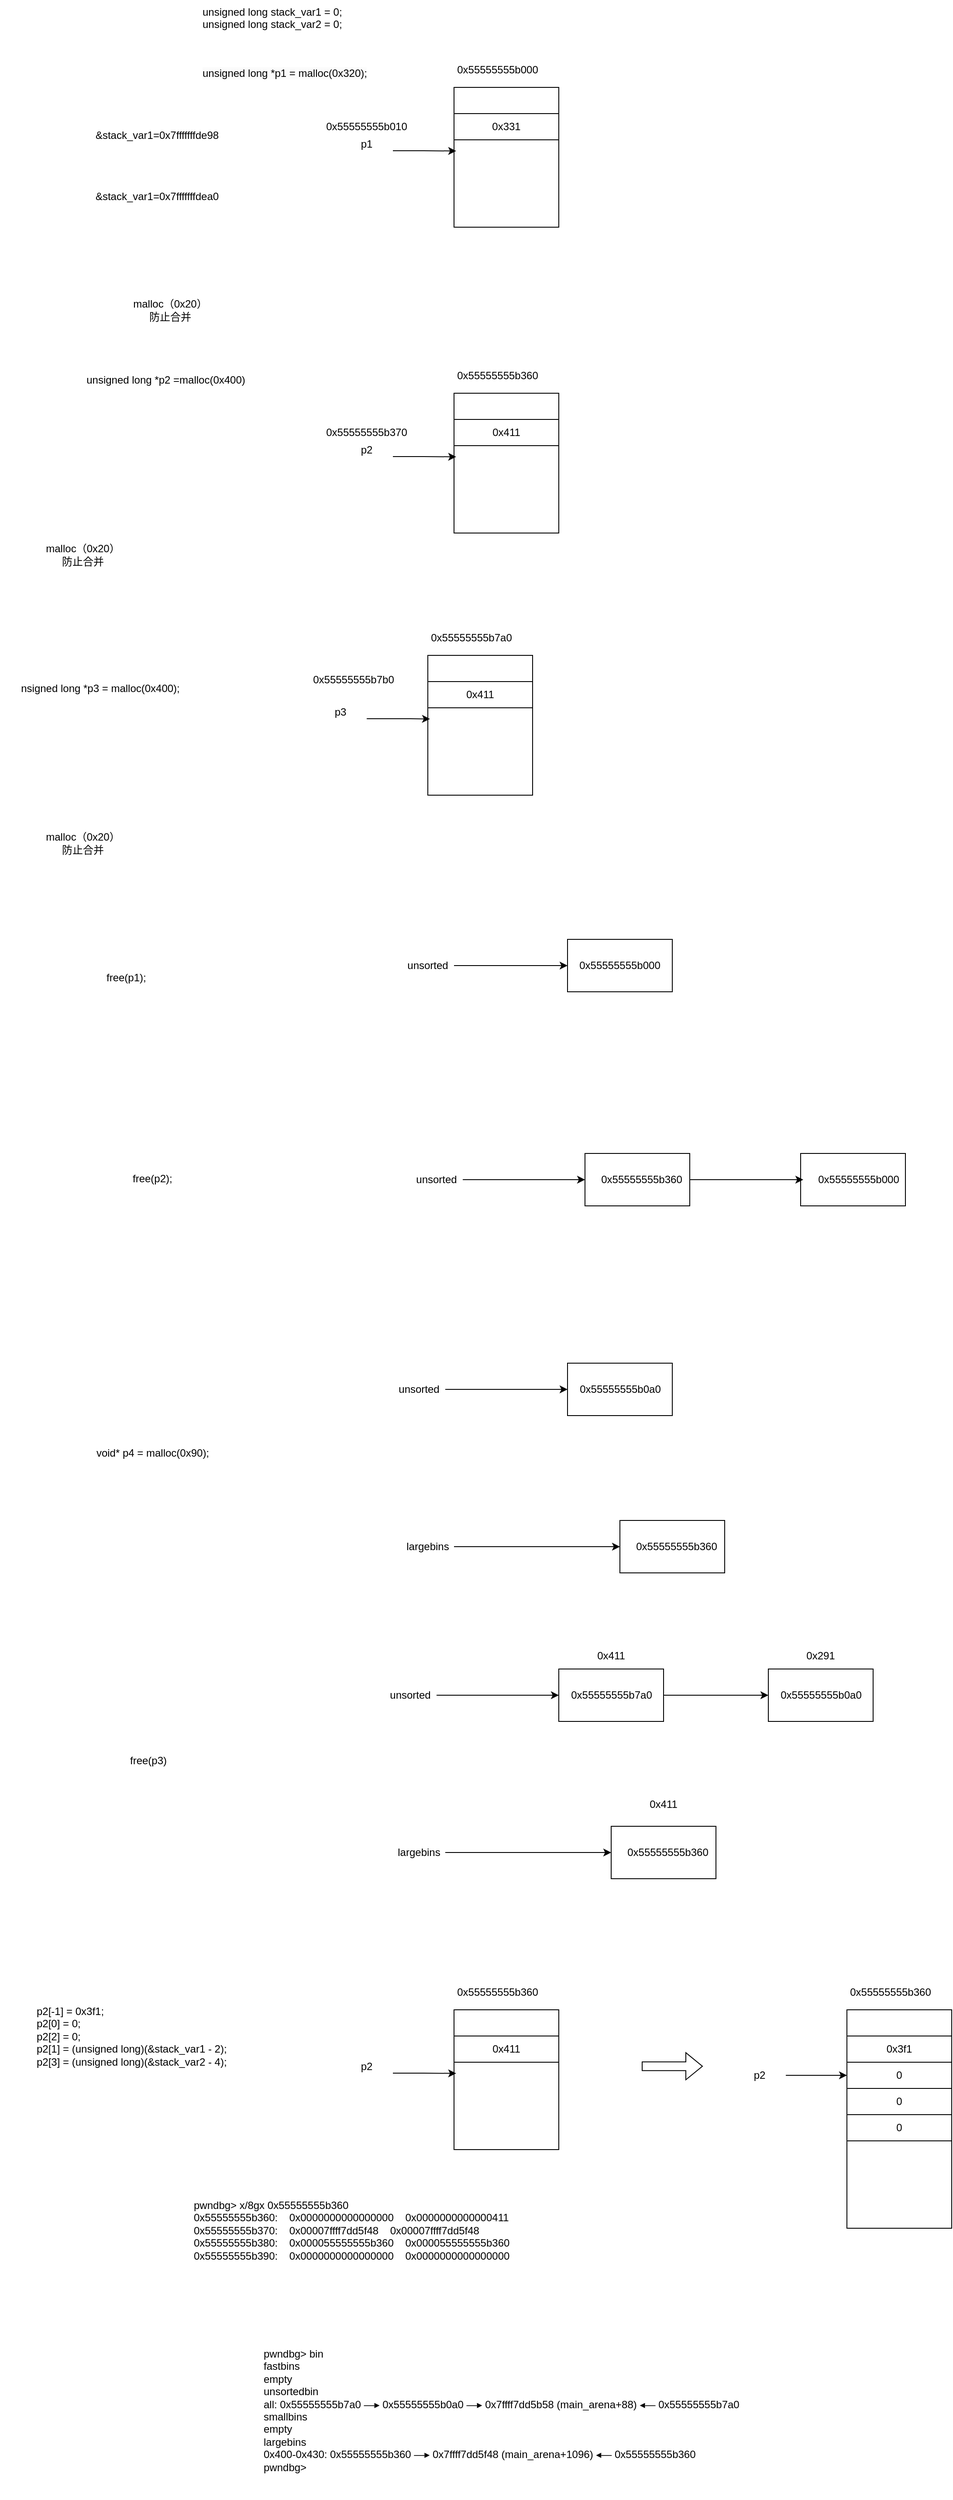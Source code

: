 <mxfile version="23.1.1" type="github">
  <diagram name="第 1 页" id="StGOxZ_9_frYLXdIoDuh">
    <mxGraphModel dx="1932" dy="651" grid="1" gridSize="10" guides="1" tooltips="1" connect="1" arrows="1" fold="1" page="1" pageScale="1" pageWidth="827" pageHeight="1169" background="none" math="0" shadow="0">
      <root>
        <mxCell id="0" />
        <mxCell id="1" parent="0" />
        <mxCell id="g7S3FFpujZysDaOgMtKl-1" value="unsigned long stack_var1 = 0;&#xa;unsigned long stack_var2 = 0;" style="text;whiteSpace=wrap;" parent="1" vertex="1">
          <mxGeometry x="10" y="50" width="190" height="40" as="geometry" />
        </mxCell>
        <mxCell id="g7S3FFpujZysDaOgMtKl-3" value="&lt;span style=&quot;color: rgb(0, 0, 0); font-family: Helvetica; font-size: 12px; font-style: normal; font-variant-ligatures: normal; font-variant-caps: normal; font-weight: 400; letter-spacing: normal; orphans: 2; text-align: left; text-indent: 0px; text-transform: none; widows: 2; word-spacing: 0px; -webkit-text-stroke-width: 0px; background-color: rgb(251, 251, 251); text-decoration-thickness: initial; text-decoration-style: initial; text-decoration-color: initial; float: none; display: inline !important;&quot;&gt;unsigned long *p1 = malloc(0x320);&lt;/span&gt;" style="text;whiteSpace=wrap;html=1;" parent="1" vertex="1">
          <mxGeometry x="10" y="120" width="210" height="40" as="geometry" />
        </mxCell>
        <mxCell id="g7S3FFpujZysDaOgMtKl-7" value="" style="rounded=0;whiteSpace=wrap;html=1;" parent="1" vertex="1">
          <mxGeometry x="430" y="1125" width="120" height="60" as="geometry" />
        </mxCell>
        <mxCell id="Vp2Y29IAKWfL_nbuRybc-31" style="edgeStyle=orthogonalEdgeStyle;rounded=0;orthogonalLoop=1;jettySize=auto;html=1;exitX=1;exitY=0.5;exitDx=0;exitDy=0;entryX=0;entryY=0.5;entryDx=0;entryDy=0;" edge="1" parent="1" source="g7S3FFpujZysDaOgMtKl-8" target="g7S3FFpujZysDaOgMtKl-7">
          <mxGeometry relative="1" as="geometry" />
        </mxCell>
        <mxCell id="g7S3FFpujZysDaOgMtKl-8" value="unsorted" style="text;strokeColor=none;align=center;fillColor=none;html=1;verticalAlign=middle;whiteSpace=wrap;rounded=0;" parent="1" vertex="1">
          <mxGeometry x="240" y="1140" width="60" height="30" as="geometry" />
        </mxCell>
        <mxCell id="Vp2Y29IAKWfL_nbuRybc-1" value="p1" style="text;strokeColor=none;align=center;fillColor=none;html=1;verticalAlign=middle;whiteSpace=wrap;rounded=0;" vertex="1" parent="1">
          <mxGeometry x="170" y="200" width="60" height="30" as="geometry" />
        </mxCell>
        <mxCell id="Vp2Y29IAKWfL_nbuRybc-2" value="" style="rounded=0;whiteSpace=wrap;html=1;" vertex="1" parent="1">
          <mxGeometry x="300" y="150" width="120" height="160" as="geometry" />
        </mxCell>
        <mxCell id="Vp2Y29IAKWfL_nbuRybc-4" value="" style="rounded=0;whiteSpace=wrap;html=1;" vertex="1" parent="1">
          <mxGeometry x="300" y="150" width="120" height="30" as="geometry" />
        </mxCell>
        <mxCell id="Vp2Y29IAKWfL_nbuRybc-5" value="0x331" style="rounded=0;whiteSpace=wrap;html=1;" vertex="1" parent="1">
          <mxGeometry x="300" y="180" width="120" height="30" as="geometry" />
        </mxCell>
        <mxCell id="Vp2Y29IAKWfL_nbuRybc-6" style="edgeStyle=orthogonalEdgeStyle;rounded=0;orthogonalLoop=1;jettySize=auto;html=1;exitX=1;exitY=0.75;exitDx=0;exitDy=0;entryX=0.02;entryY=0.455;entryDx=0;entryDy=0;entryPerimeter=0;" edge="1" parent="1" source="Vp2Y29IAKWfL_nbuRybc-1" target="Vp2Y29IAKWfL_nbuRybc-2">
          <mxGeometry relative="1" as="geometry" />
        </mxCell>
        <mxCell id="Vp2Y29IAKWfL_nbuRybc-7" value="&amp;amp;stack_var1=0x7fffffffde98" style="text;strokeColor=none;align=center;fillColor=none;html=1;verticalAlign=middle;whiteSpace=wrap;rounded=0;" vertex="1" parent="1">
          <mxGeometry x="-140" y="190" width="200" height="30" as="geometry" />
        </mxCell>
        <mxCell id="Vp2Y29IAKWfL_nbuRybc-8" value="&amp;amp;stack_var1=0x7fffffffdea0" style="text;strokeColor=none;align=center;fillColor=none;html=1;verticalAlign=middle;whiteSpace=wrap;rounded=0;" vertex="1" parent="1">
          <mxGeometry x="-140" y="260" width="200" height="30" as="geometry" />
        </mxCell>
        <mxCell id="Vp2Y29IAKWfL_nbuRybc-9" value="0x55555555b000" style="text;strokeColor=none;align=center;fillColor=none;html=1;verticalAlign=middle;whiteSpace=wrap;rounded=0;" vertex="1" parent="1">
          <mxGeometry x="280" y="120" width="140" height="20" as="geometry" />
        </mxCell>
        <mxCell id="Vp2Y29IAKWfL_nbuRybc-10" value="0x55555555b010" style="text;strokeColor=none;align=center;fillColor=none;html=1;verticalAlign=middle;whiteSpace=wrap;rounded=0;" vertex="1" parent="1">
          <mxGeometry x="130" y="185" width="140" height="20" as="geometry" />
        </mxCell>
        <mxCell id="Vp2Y29IAKWfL_nbuRybc-11" value="malloc（0x20）&lt;br&gt;防止合并" style="text;strokeColor=none;align=center;fillColor=none;html=1;verticalAlign=middle;whiteSpace=wrap;rounded=0;" vertex="1" parent="1">
          <mxGeometry x="-70" y="390" width="90" height="30" as="geometry" />
        </mxCell>
        <mxCell id="Vp2Y29IAKWfL_nbuRybc-12" value="unsigned long *p2 =malloc(0x400)" style="text;strokeColor=none;align=center;fillColor=none;html=1;verticalAlign=middle;whiteSpace=wrap;rounded=0;" vertex="1" parent="1">
          <mxGeometry x="-140" y="470" width="220" height="30" as="geometry" />
        </mxCell>
        <mxCell id="Vp2Y29IAKWfL_nbuRybc-13" value="p2" style="text;strokeColor=none;align=center;fillColor=none;html=1;verticalAlign=middle;whiteSpace=wrap;rounded=0;" vertex="1" parent="1">
          <mxGeometry x="170" y="550" width="60" height="30" as="geometry" />
        </mxCell>
        <mxCell id="Vp2Y29IAKWfL_nbuRybc-14" value="" style="rounded=0;whiteSpace=wrap;html=1;" vertex="1" parent="1">
          <mxGeometry x="300" y="500" width="120" height="160" as="geometry" />
        </mxCell>
        <mxCell id="Vp2Y29IAKWfL_nbuRybc-15" value="" style="rounded=0;whiteSpace=wrap;html=1;" vertex="1" parent="1">
          <mxGeometry x="300" y="500" width="120" height="30" as="geometry" />
        </mxCell>
        <mxCell id="Vp2Y29IAKWfL_nbuRybc-16" value="0x411" style="rounded=0;whiteSpace=wrap;html=1;" vertex="1" parent="1">
          <mxGeometry x="300" y="530" width="120" height="30" as="geometry" />
        </mxCell>
        <mxCell id="Vp2Y29IAKWfL_nbuRybc-17" style="edgeStyle=orthogonalEdgeStyle;rounded=0;orthogonalLoop=1;jettySize=auto;html=1;exitX=1;exitY=0.75;exitDx=0;exitDy=0;entryX=0.02;entryY=0.455;entryDx=0;entryDy=0;entryPerimeter=0;" edge="1" parent="1" source="Vp2Y29IAKWfL_nbuRybc-13" target="Vp2Y29IAKWfL_nbuRybc-14">
          <mxGeometry relative="1" as="geometry" />
        </mxCell>
        <mxCell id="Vp2Y29IAKWfL_nbuRybc-18" value="0x55555555b360" style="text;strokeColor=none;align=center;fillColor=none;html=1;verticalAlign=middle;whiteSpace=wrap;rounded=0;" vertex="1" parent="1">
          <mxGeometry x="280" y="470" width="140" height="20" as="geometry" />
        </mxCell>
        <mxCell id="Vp2Y29IAKWfL_nbuRybc-19" value="0x55555555b370" style="text;strokeColor=none;align=center;fillColor=none;html=1;verticalAlign=middle;whiteSpace=wrap;rounded=0;" vertex="1" parent="1">
          <mxGeometry x="130" y="535" width="140" height="20" as="geometry" />
        </mxCell>
        <mxCell id="Vp2Y29IAKWfL_nbuRybc-20" value="malloc（0x20）&lt;br&gt;防止合并" style="text;strokeColor=none;align=center;fillColor=none;html=1;verticalAlign=middle;whiteSpace=wrap;rounded=0;" vertex="1" parent="1">
          <mxGeometry x="-170" y="670" width="90" height="30" as="geometry" />
        </mxCell>
        <mxCell id="Vp2Y29IAKWfL_nbuRybc-21" value="&lt;div&gt;nsigned long *p3 = malloc(0x400);&lt;/div&gt;&lt;div&gt;&lt;br&gt;&lt;/div&gt;" style="text;strokeColor=none;align=center;fillColor=none;html=1;verticalAlign=middle;whiteSpace=wrap;rounded=0;" vertex="1" parent="1">
          <mxGeometry x="-220" y="830" width="230" height="30" as="geometry" />
        </mxCell>
        <mxCell id="Vp2Y29IAKWfL_nbuRybc-22" value="p3" style="text;strokeColor=none;align=center;fillColor=none;html=1;verticalAlign=middle;whiteSpace=wrap;rounded=0;" vertex="1" parent="1">
          <mxGeometry x="140" y="850" width="60" height="30" as="geometry" />
        </mxCell>
        <mxCell id="Vp2Y29IAKWfL_nbuRybc-23" value="" style="rounded=0;whiteSpace=wrap;html=1;" vertex="1" parent="1">
          <mxGeometry x="270" y="800" width="120" height="160" as="geometry" />
        </mxCell>
        <mxCell id="Vp2Y29IAKWfL_nbuRybc-24" value="" style="rounded=0;whiteSpace=wrap;html=1;" vertex="1" parent="1">
          <mxGeometry x="270" y="800" width="120" height="30" as="geometry" />
        </mxCell>
        <mxCell id="Vp2Y29IAKWfL_nbuRybc-25" value="0x411" style="rounded=0;whiteSpace=wrap;html=1;" vertex="1" parent="1">
          <mxGeometry x="270" y="830" width="120" height="30" as="geometry" />
        </mxCell>
        <mxCell id="Vp2Y29IAKWfL_nbuRybc-26" style="edgeStyle=orthogonalEdgeStyle;rounded=0;orthogonalLoop=1;jettySize=auto;html=1;exitX=1;exitY=0.75;exitDx=0;exitDy=0;entryX=0.02;entryY=0.455;entryDx=0;entryDy=0;entryPerimeter=0;" edge="1" parent="1" source="Vp2Y29IAKWfL_nbuRybc-22" target="Vp2Y29IAKWfL_nbuRybc-23">
          <mxGeometry relative="1" as="geometry">
            <Array as="points">
              <mxPoint x="250" y="873" />
              <mxPoint x="250" y="873" />
            </Array>
          </mxGeometry>
        </mxCell>
        <mxCell id="Vp2Y29IAKWfL_nbuRybc-27" value="0x55555555b7a0" style="text;strokeColor=none;align=center;fillColor=none;html=1;verticalAlign=middle;whiteSpace=wrap;rounded=0;" vertex="1" parent="1">
          <mxGeometry x="250" y="770" width="140" height="20" as="geometry" />
        </mxCell>
        <mxCell id="Vp2Y29IAKWfL_nbuRybc-28" value="&lt;div&gt;0x55555555b7b0&lt;/div&gt;&lt;div&gt;&lt;br&gt;&lt;/div&gt;" style="text;strokeColor=none;align=center;fillColor=none;html=1;verticalAlign=middle;whiteSpace=wrap;rounded=0;" vertex="1" parent="1">
          <mxGeometry x="120" y="820" width="130" height="30" as="geometry" />
        </mxCell>
        <mxCell id="Vp2Y29IAKWfL_nbuRybc-29" value="malloc（0x20）&lt;br&gt;防止合并" style="text;strokeColor=none;align=center;fillColor=none;html=1;verticalAlign=middle;whiteSpace=wrap;rounded=0;" vertex="1" parent="1">
          <mxGeometry x="-170" y="1000" width="90" height="30" as="geometry" />
        </mxCell>
        <mxCell id="Vp2Y29IAKWfL_nbuRybc-30" value="free(p1);" style="text;whiteSpace=wrap;" vertex="1" parent="1">
          <mxGeometry x="-100" y="1155" width="50" height="30" as="geometry" />
        </mxCell>
        <mxCell id="Vp2Y29IAKWfL_nbuRybc-32" value="0x55555555b000" style="text;strokeColor=none;align=center;fillColor=none;html=1;verticalAlign=middle;whiteSpace=wrap;rounded=0;" vertex="1" parent="1">
          <mxGeometry x="420" y="1140" width="140" height="30" as="geometry" />
        </mxCell>
        <mxCell id="Vp2Y29IAKWfL_nbuRybc-33" value="" style="rounded=0;whiteSpace=wrap;html=1;" vertex="1" parent="1">
          <mxGeometry x="697" y="1370" width="120" height="60" as="geometry" />
        </mxCell>
        <mxCell id="Vp2Y29IAKWfL_nbuRybc-34" style="edgeStyle=orthogonalEdgeStyle;rounded=0;orthogonalLoop=1;jettySize=auto;html=1;exitX=1;exitY=0.5;exitDx=0;exitDy=0;" edge="1" parent="1" source="Vp2Y29IAKWfL_nbuRybc-35">
          <mxGeometry relative="1" as="geometry">
            <mxPoint x="450" y="1400" as="targetPoint" />
          </mxGeometry>
        </mxCell>
        <mxCell id="Vp2Y29IAKWfL_nbuRybc-35" value="unsorted" style="text;strokeColor=none;align=center;fillColor=none;html=1;verticalAlign=middle;whiteSpace=wrap;rounded=0;" vertex="1" parent="1">
          <mxGeometry x="250" y="1385" width="60" height="30" as="geometry" />
        </mxCell>
        <mxCell id="Vp2Y29IAKWfL_nbuRybc-36" value="0x55555555b000" style="text;strokeColor=none;align=center;fillColor=none;html=1;verticalAlign=middle;whiteSpace=wrap;rounded=0;" vertex="1" parent="1">
          <mxGeometry x="700" y="1385" width="127" height="30" as="geometry" />
        </mxCell>
        <mxCell id="Vp2Y29IAKWfL_nbuRybc-37" value="" style="rounded=0;whiteSpace=wrap;html=1;" vertex="1" parent="1">
          <mxGeometry x="450" y="1370" width="120" height="60" as="geometry" />
        </mxCell>
        <mxCell id="Vp2Y29IAKWfL_nbuRybc-39" style="edgeStyle=orthogonalEdgeStyle;rounded=0;orthogonalLoop=1;jettySize=auto;html=1;exitX=1;exitY=0.5;exitDx=0;exitDy=0;" edge="1" parent="1" source="Vp2Y29IAKWfL_nbuRybc-38" target="Vp2Y29IAKWfL_nbuRybc-36">
          <mxGeometry relative="1" as="geometry" />
        </mxCell>
        <mxCell id="Vp2Y29IAKWfL_nbuRybc-38" value="0x55555555b360" style="text;strokeColor=none;align=center;fillColor=none;html=1;verticalAlign=middle;whiteSpace=wrap;rounded=0;" vertex="1" parent="1">
          <mxGeometry x="460" y="1385" width="110" height="30" as="geometry" />
        </mxCell>
        <mxCell id="Vp2Y29IAKWfL_nbuRybc-40" value="&lt;div&gt;void* p4 = malloc(0x90);&lt;/div&gt;&lt;div&gt;&lt;br&gt;&lt;/div&gt;" style="text;strokeColor=none;align=center;fillColor=none;html=1;verticalAlign=middle;whiteSpace=wrap;rounded=0;" vertex="1" parent="1">
          <mxGeometry x="-170" y="1700" width="250" height="40" as="geometry" />
        </mxCell>
        <mxCell id="Vp2Y29IAKWfL_nbuRybc-41" value="" style="rounded=0;whiteSpace=wrap;html=1;" vertex="1" parent="1">
          <mxGeometry x="430" y="1610" width="120" height="60" as="geometry" />
        </mxCell>
        <mxCell id="Vp2Y29IAKWfL_nbuRybc-42" style="edgeStyle=orthogonalEdgeStyle;rounded=0;orthogonalLoop=1;jettySize=auto;html=1;exitX=1;exitY=0.5;exitDx=0;exitDy=0;" edge="1" parent="1" source="Vp2Y29IAKWfL_nbuRybc-43">
          <mxGeometry relative="1" as="geometry">
            <mxPoint x="430" y="1640" as="targetPoint" />
          </mxGeometry>
        </mxCell>
        <mxCell id="Vp2Y29IAKWfL_nbuRybc-43" value="unsorted" style="text;strokeColor=none;align=center;fillColor=none;html=1;verticalAlign=middle;whiteSpace=wrap;rounded=0;" vertex="1" parent="1">
          <mxGeometry x="230" y="1625" width="60" height="30" as="geometry" />
        </mxCell>
        <mxCell id="Vp2Y29IAKWfL_nbuRybc-44" value="0x55555555b0a0" style="text;strokeColor=none;align=center;fillColor=none;html=1;verticalAlign=middle;whiteSpace=wrap;rounded=0;" vertex="1" parent="1">
          <mxGeometry x="436.5" y="1625" width="107" height="30" as="geometry" />
        </mxCell>
        <mxCell id="Vp2Y29IAKWfL_nbuRybc-45" value="" style="rounded=0;whiteSpace=wrap;html=1;" vertex="1" parent="1">
          <mxGeometry x="490" y="1790" width="120" height="60" as="geometry" />
        </mxCell>
        <mxCell id="Vp2Y29IAKWfL_nbuRybc-47" value="0x55555555b360" style="text;strokeColor=none;align=center;fillColor=none;html=1;verticalAlign=middle;whiteSpace=wrap;rounded=0;" vertex="1" parent="1">
          <mxGeometry x="500" y="1805" width="110" height="30" as="geometry" />
        </mxCell>
        <mxCell id="Vp2Y29IAKWfL_nbuRybc-49" style="edgeStyle=orthogonalEdgeStyle;rounded=0;orthogonalLoop=1;jettySize=auto;html=1;exitX=1;exitY=0.5;exitDx=0;exitDy=0;entryX=0;entryY=0.5;entryDx=0;entryDy=0;" edge="1" parent="1" source="Vp2Y29IAKWfL_nbuRybc-48" target="Vp2Y29IAKWfL_nbuRybc-45">
          <mxGeometry relative="1" as="geometry" />
        </mxCell>
        <mxCell id="Vp2Y29IAKWfL_nbuRybc-48" value="largebins" style="text;strokeColor=none;align=center;fillColor=none;html=1;verticalAlign=middle;whiteSpace=wrap;rounded=0;" vertex="1" parent="1">
          <mxGeometry x="240" y="1805" width="60" height="30" as="geometry" />
        </mxCell>
        <mxCell id="Vp2Y29IAKWfL_nbuRybc-50" value="free(p2);" style="text;whiteSpace=wrap;" vertex="1" parent="1">
          <mxGeometry x="-70" y="1385" width="60" height="30" as="geometry" />
        </mxCell>
        <mxCell id="Vp2Y29IAKWfL_nbuRybc-51" value="free(p3)" style="text;strokeColor=none;align=center;fillColor=none;html=1;verticalAlign=middle;whiteSpace=wrap;rounded=0;" vertex="1" parent="1">
          <mxGeometry x="-80" y="2050" width="60" height="30" as="geometry" />
        </mxCell>
        <mxCell id="Vp2Y29IAKWfL_nbuRybc-70" style="edgeStyle=orthogonalEdgeStyle;rounded=0;orthogonalLoop=1;jettySize=auto;html=1;exitX=1;exitY=0.5;exitDx=0;exitDy=0;entryX=0;entryY=0.5;entryDx=0;entryDy=0;" edge="1" parent="1" source="Vp2Y29IAKWfL_nbuRybc-60" target="Vp2Y29IAKWfL_nbuRybc-68">
          <mxGeometry relative="1" as="geometry" />
        </mxCell>
        <mxCell id="Vp2Y29IAKWfL_nbuRybc-60" value="" style="rounded=0;whiteSpace=wrap;html=1;" vertex="1" parent="1">
          <mxGeometry x="420" y="1960" width="120" height="60" as="geometry" />
        </mxCell>
        <mxCell id="Vp2Y29IAKWfL_nbuRybc-61" style="edgeStyle=orthogonalEdgeStyle;rounded=0;orthogonalLoop=1;jettySize=auto;html=1;exitX=1;exitY=0.5;exitDx=0;exitDy=0;" edge="1" parent="1" source="Vp2Y29IAKWfL_nbuRybc-62">
          <mxGeometry relative="1" as="geometry">
            <mxPoint x="420" y="1990" as="targetPoint" />
          </mxGeometry>
        </mxCell>
        <mxCell id="Vp2Y29IAKWfL_nbuRybc-62" value="unsorted" style="text;strokeColor=none;align=center;fillColor=none;html=1;verticalAlign=middle;whiteSpace=wrap;rounded=0;" vertex="1" parent="1">
          <mxGeometry x="220" y="1975" width="60" height="30" as="geometry" />
        </mxCell>
        <mxCell id="Vp2Y29IAKWfL_nbuRybc-63" value="0x55555555b7a0" style="text;strokeColor=none;align=center;fillColor=none;html=1;verticalAlign=middle;whiteSpace=wrap;rounded=0;" vertex="1" parent="1">
          <mxGeometry x="426.5" y="1975" width="107" height="30" as="geometry" />
        </mxCell>
        <mxCell id="Vp2Y29IAKWfL_nbuRybc-64" value="" style="rounded=0;whiteSpace=wrap;html=1;" vertex="1" parent="1">
          <mxGeometry x="480" y="2140" width="120" height="60" as="geometry" />
        </mxCell>
        <mxCell id="Vp2Y29IAKWfL_nbuRybc-65" value="0x55555555b360" style="text;strokeColor=none;align=center;fillColor=none;html=1;verticalAlign=middle;whiteSpace=wrap;rounded=0;" vertex="1" parent="1">
          <mxGeometry x="490" y="2155" width="110" height="30" as="geometry" />
        </mxCell>
        <mxCell id="Vp2Y29IAKWfL_nbuRybc-66" style="edgeStyle=orthogonalEdgeStyle;rounded=0;orthogonalLoop=1;jettySize=auto;html=1;exitX=1;exitY=0.5;exitDx=0;exitDy=0;entryX=0;entryY=0.5;entryDx=0;entryDy=0;" edge="1" parent="1" source="Vp2Y29IAKWfL_nbuRybc-67" target="Vp2Y29IAKWfL_nbuRybc-64">
          <mxGeometry relative="1" as="geometry" />
        </mxCell>
        <mxCell id="Vp2Y29IAKWfL_nbuRybc-67" value="largebins" style="text;strokeColor=none;align=center;fillColor=none;html=1;verticalAlign=middle;whiteSpace=wrap;rounded=0;" vertex="1" parent="1">
          <mxGeometry x="230" y="2155" width="60" height="30" as="geometry" />
        </mxCell>
        <mxCell id="Vp2Y29IAKWfL_nbuRybc-68" value="" style="rounded=0;whiteSpace=wrap;html=1;" vertex="1" parent="1">
          <mxGeometry x="660" y="1960" width="120" height="60" as="geometry" />
        </mxCell>
        <mxCell id="Vp2Y29IAKWfL_nbuRybc-69" value="0x55555555b0a0" style="text;strokeColor=none;align=center;fillColor=none;html=1;verticalAlign=middle;whiteSpace=wrap;rounded=0;" vertex="1" parent="1">
          <mxGeometry x="666.5" y="1975" width="107" height="30" as="geometry" />
        </mxCell>
        <mxCell id="Vp2Y29IAKWfL_nbuRybc-71" value="0x411" style="text;strokeColor=none;align=center;fillColor=none;html=1;verticalAlign=middle;whiteSpace=wrap;rounded=0;" vertex="1" parent="1">
          <mxGeometry x="450" y="1930" width="60" height="30" as="geometry" />
        </mxCell>
        <mxCell id="Vp2Y29IAKWfL_nbuRybc-72" value="0x291" style="text;strokeColor=none;align=center;fillColor=none;html=1;verticalAlign=middle;whiteSpace=wrap;rounded=0;" vertex="1" parent="1">
          <mxGeometry x="690" y="1930" width="60" height="30" as="geometry" />
        </mxCell>
        <mxCell id="Vp2Y29IAKWfL_nbuRybc-73" value="0x411" style="text;strokeColor=none;align=center;fillColor=none;html=1;verticalAlign=middle;whiteSpace=wrap;rounded=0;" vertex="1" parent="1">
          <mxGeometry x="510" y="2100" width="60" height="30" as="geometry" />
        </mxCell>
        <mxCell id="Vp2Y29IAKWfL_nbuRybc-74" value="p2[-1] = 0x3f1;&#xa;p2[0] = 0;&#xa;p2[2] = 0;&#xa;p2[1] = (unsigned long)(&amp;stack_var1 - 2);&#xa;p2[3] = (unsigned long)(&amp;stack_var2 - 4);" style="text;whiteSpace=wrap;" vertex="1" parent="1">
          <mxGeometry x="-180" y="2338" width="250" height="100" as="geometry" />
        </mxCell>
        <mxCell id="Vp2Y29IAKWfL_nbuRybc-90" value="" style="shape=flexArrow;endArrow=classic;html=1;rounded=0;" edge="1" parent="1">
          <mxGeometry width="50" height="50" relative="1" as="geometry">
            <mxPoint x="515" y="2414.6" as="sourcePoint" />
            <mxPoint x="585" y="2414.6" as="targetPoint" />
          </mxGeometry>
        </mxCell>
        <mxCell id="Vp2Y29IAKWfL_nbuRybc-91" value="pwndbg&gt; x/8gx 0x55555555b360&#xa;0x55555555b360:    0x0000000000000000    0x0000000000000411&#xa;0x55555555b370:    0x00007ffff7dd5f48    0x00007ffff7dd5f48&#xa;0x55555555b380:    0x000055555555b360    0x000055555555b360&#xa;0x55555555b390:    0x0000000000000000    0x0000000000000000" style="text;whiteSpace=wrap;" vertex="1" parent="1">
          <mxGeometry y="2560" width="400" height="100" as="geometry" />
        </mxCell>
        <mxCell id="Vp2Y29IAKWfL_nbuRybc-92" value="p2" style="text;strokeColor=none;align=center;fillColor=none;html=1;verticalAlign=middle;whiteSpace=wrap;rounded=0;" vertex="1" parent="1">
          <mxGeometry x="170" y="2400" width="60" height="30" as="geometry" />
        </mxCell>
        <mxCell id="Vp2Y29IAKWfL_nbuRybc-93" value="" style="rounded=0;whiteSpace=wrap;html=1;" vertex="1" parent="1">
          <mxGeometry x="300" y="2350" width="120" height="160" as="geometry" />
        </mxCell>
        <mxCell id="Vp2Y29IAKWfL_nbuRybc-94" value="" style="rounded=0;whiteSpace=wrap;html=1;" vertex="1" parent="1">
          <mxGeometry x="300" y="2350" width="120" height="30" as="geometry" />
        </mxCell>
        <mxCell id="Vp2Y29IAKWfL_nbuRybc-95" value="0x411" style="rounded=0;whiteSpace=wrap;html=1;" vertex="1" parent="1">
          <mxGeometry x="300" y="2380" width="120" height="30" as="geometry" />
        </mxCell>
        <mxCell id="Vp2Y29IAKWfL_nbuRybc-96" style="edgeStyle=orthogonalEdgeStyle;rounded=0;orthogonalLoop=1;jettySize=auto;html=1;exitX=1;exitY=0.75;exitDx=0;exitDy=0;entryX=0.02;entryY=0.455;entryDx=0;entryDy=0;entryPerimeter=0;" edge="1" parent="1" source="Vp2Y29IAKWfL_nbuRybc-92" target="Vp2Y29IAKWfL_nbuRybc-93">
          <mxGeometry relative="1" as="geometry" />
        </mxCell>
        <mxCell id="Vp2Y29IAKWfL_nbuRybc-97" value="0x55555555b360" style="text;strokeColor=none;align=center;fillColor=none;html=1;verticalAlign=middle;whiteSpace=wrap;rounded=0;" vertex="1" parent="1">
          <mxGeometry x="280" y="2320" width="140" height="20" as="geometry" />
        </mxCell>
        <mxCell id="Vp2Y29IAKWfL_nbuRybc-110" style="edgeStyle=orthogonalEdgeStyle;rounded=0;orthogonalLoop=1;jettySize=auto;html=1;exitX=1;exitY=0.5;exitDx=0;exitDy=0;entryX=0;entryY=0.5;entryDx=0;entryDy=0;" edge="1" parent="1" source="Vp2Y29IAKWfL_nbuRybc-99" target="Vp2Y29IAKWfL_nbuRybc-106">
          <mxGeometry relative="1" as="geometry" />
        </mxCell>
        <mxCell id="Vp2Y29IAKWfL_nbuRybc-99" value="p2" style="text;strokeColor=none;align=center;fillColor=none;html=1;verticalAlign=middle;whiteSpace=wrap;rounded=0;" vertex="1" parent="1">
          <mxGeometry x="620" y="2410" width="60" height="30" as="geometry" />
        </mxCell>
        <mxCell id="Vp2Y29IAKWfL_nbuRybc-100" value="" style="rounded=0;whiteSpace=wrap;html=1;" vertex="1" parent="1">
          <mxGeometry x="750" y="2350" width="120" height="250" as="geometry" />
        </mxCell>
        <mxCell id="Vp2Y29IAKWfL_nbuRybc-101" value="" style="rounded=0;whiteSpace=wrap;html=1;" vertex="1" parent="1">
          <mxGeometry x="750" y="2350" width="120" height="30" as="geometry" />
        </mxCell>
        <mxCell id="Vp2Y29IAKWfL_nbuRybc-102" value="0x3f1" style="rounded=0;whiteSpace=wrap;html=1;" vertex="1" parent="1">
          <mxGeometry x="750" y="2380" width="120" height="30" as="geometry" />
        </mxCell>
        <mxCell id="Vp2Y29IAKWfL_nbuRybc-104" value="0x55555555b360" style="text;strokeColor=none;align=center;fillColor=none;html=1;verticalAlign=middle;whiteSpace=wrap;rounded=0;" vertex="1" parent="1">
          <mxGeometry x="730" y="2320" width="140" height="20" as="geometry" />
        </mxCell>
        <mxCell id="Vp2Y29IAKWfL_nbuRybc-105" value="pwndbg&gt; bin&#xa;fastbins&#xa;empty&#xa;unsortedbin&#xa;all: 0x55555555b7a0 —▸ 0x55555555b0a0 —▸ 0x7ffff7dd5b58 (main_arena+88) ◂— 0x55555555b7a0&#xa;smallbins&#xa;empty&#xa;largebins&#xa;0x400-0x430: 0x55555555b360 —▸ 0x7ffff7dd5f48 (main_arena+1096) ◂— 0x55555555b360&#xa;pwndbg&gt;" style="text;whiteSpace=wrap;" vertex="1" parent="1">
          <mxGeometry x="80" y="2730" width="560" height="180" as="geometry" />
        </mxCell>
        <mxCell id="Vp2Y29IAKWfL_nbuRybc-106" value="0" style="rounded=0;whiteSpace=wrap;html=1;" vertex="1" parent="1">
          <mxGeometry x="750" y="2410" width="120" height="30" as="geometry" />
        </mxCell>
        <mxCell id="Vp2Y29IAKWfL_nbuRybc-107" value="0" style="rounded=0;whiteSpace=wrap;html=1;" vertex="1" parent="1">
          <mxGeometry x="750" y="2440" width="120" height="30" as="geometry" />
        </mxCell>
        <mxCell id="Vp2Y29IAKWfL_nbuRybc-108" value="0" style="rounded=0;whiteSpace=wrap;html=1;" vertex="1" parent="1">
          <mxGeometry x="750" y="2470" width="120" height="30" as="geometry" />
        </mxCell>
      </root>
    </mxGraphModel>
  </diagram>
</mxfile>
